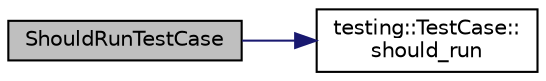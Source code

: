 digraph "ShouldRunTestCase"
{
 // INTERACTIVE_SVG=YES
 // LATEX_PDF_SIZE
  bgcolor="transparent";
  edge [fontname="Helvetica",fontsize="10",labelfontname="Helvetica",labelfontsize="10"];
  node [fontname="Helvetica",fontsize="10",shape=record];
  rankdir="LR";
  Node1 [label="ShouldRunTestCase",height=0.2,width=0.4,color="black", fillcolor="grey75", style="filled", fontcolor="black",tooltip=" "];
  Node1 -> Node2 [color="midnightblue",fontsize="10",style="solid",fontname="Helvetica"];
  Node2 [label="testing::TestCase::\lshould_run",height=0.2,width=0.4,color="black",URL="$d0/d9a/classtesting_1_1TestCase_a80b7dba9dc7b6b640c8ba46897c8e181.html#a80b7dba9dc7b6b640c8ba46897c8e181",tooltip=" "];
}
